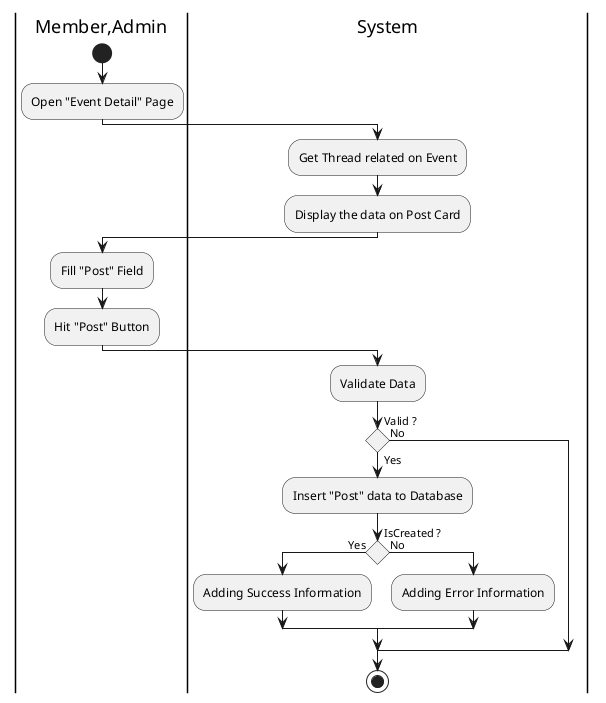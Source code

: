@startuml PostConversation

skinparam ConditionEndStyle hline
skinparam conditionStyle diamond
skinparam Monochrome true
skinparam Shadowing false

|Member,Admin|
start
:Open "Event Detail" Page;

|System|
:Get Thread related on Event;
:Display the data on Post Card;

|Member,Admin|
:Fill "Post" Field;
:Hit "Post" Button;

|System|
:Validate Data;
if (Valid ?) then (Yes)
    :Insert "Post" data to Database;
    if (IsCreated ?) then (Yes)
        :Adding Success Information;
    else (No)
        :Adding Error Information;
    endif
else (No)
endif
stop

@enduml